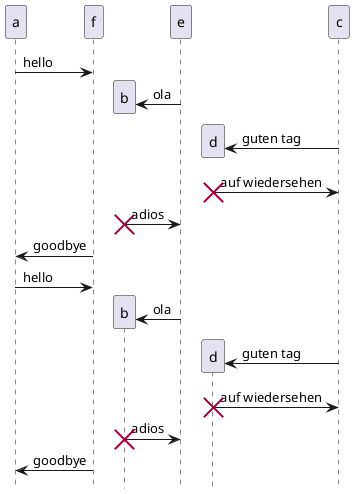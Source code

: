 {
  "sha1": "g1c55m49q21e7cas260bxb05agv9p8c",
  "insertion": {
    "when": "2024-06-01T09:03:06.983Z",
    "user": "plantuml@gmail.com"
  }
}
@startuml
hide footbox
a->f:hello
create b
e->b:ola
create d
c->d:guten tag
d->c: auf wiedersehen
destroy d
b->e:adios
destroy b
f->a:goodbye
a->f:hello
create b
e->b:ola
create d
c->d:guten tag
d->c: auf wiedersehen
destroy d
b->e:adios
destroy b
f->a:goodbye
@enduml
